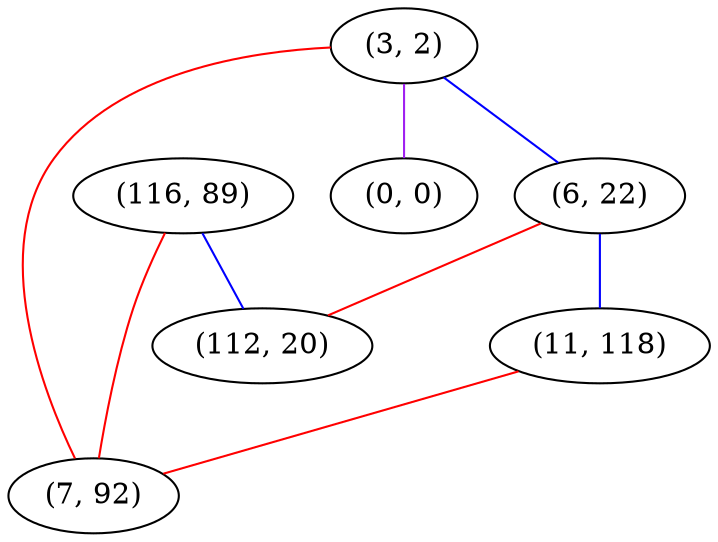 graph "" {
"(3, 2)";
"(0, 0)";
"(116, 89)";
"(6, 22)";
"(11, 118)";
"(112, 20)";
"(7, 92)";
"(3, 2)" -- "(7, 92)"  [color=red, key=0, weight=1];
"(3, 2)" -- "(0, 0)"  [color=purple, key=0, weight=4];
"(3, 2)" -- "(6, 22)"  [color=blue, key=0, weight=3];
"(116, 89)" -- "(7, 92)"  [color=red, key=0, weight=1];
"(116, 89)" -- "(112, 20)"  [color=blue, key=0, weight=3];
"(6, 22)" -- "(11, 118)"  [color=blue, key=0, weight=3];
"(6, 22)" -- "(112, 20)"  [color=red, key=0, weight=1];
"(11, 118)" -- "(7, 92)"  [color=red, key=0, weight=1];
}
